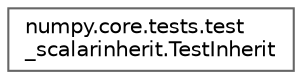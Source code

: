 digraph "Graphical Class Hierarchy"
{
 // LATEX_PDF_SIZE
  bgcolor="transparent";
  edge [fontname=Helvetica,fontsize=10,labelfontname=Helvetica,labelfontsize=10];
  node [fontname=Helvetica,fontsize=10,shape=box,height=0.2,width=0.4];
  rankdir="LR";
  Node0 [id="Node000000",label="numpy.core.tests.test\l_scalarinherit.TestInherit",height=0.2,width=0.4,color="grey40", fillcolor="white", style="filled",URL="$d4/d80/classnumpy_1_1core_1_1tests_1_1test__scalarinherit_1_1TestInherit.html",tooltip=" "];
}
